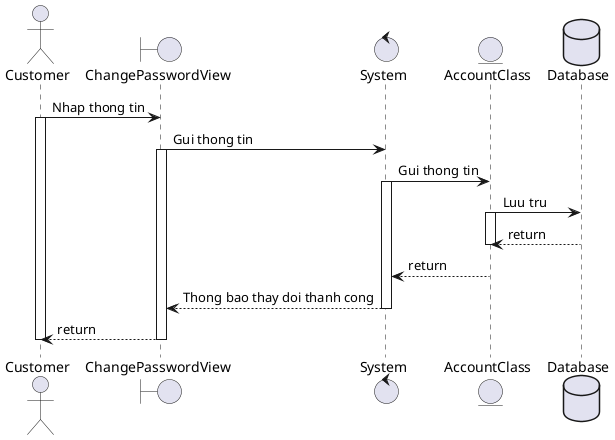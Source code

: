@startuml
actor       Customer    as 1
boundary    ChangePasswordView    as 2
control     System     as 3
entity      AccountClass     as 4
database    Database    as 5

1->2 : Nhap thong tin 
activate 1
2->3 : Gui thong tin
activate 2 
3->4 : Gui thong tin
activate 3
4->5 : Luu tru
activate 4
5-->4 : return
deactivate 4
4-->3:return
3-->2 : Thong bao thay doi thanh cong 
deactivate 3
2-->1 : return
deactivate 2
deactivate 1
@enduml
